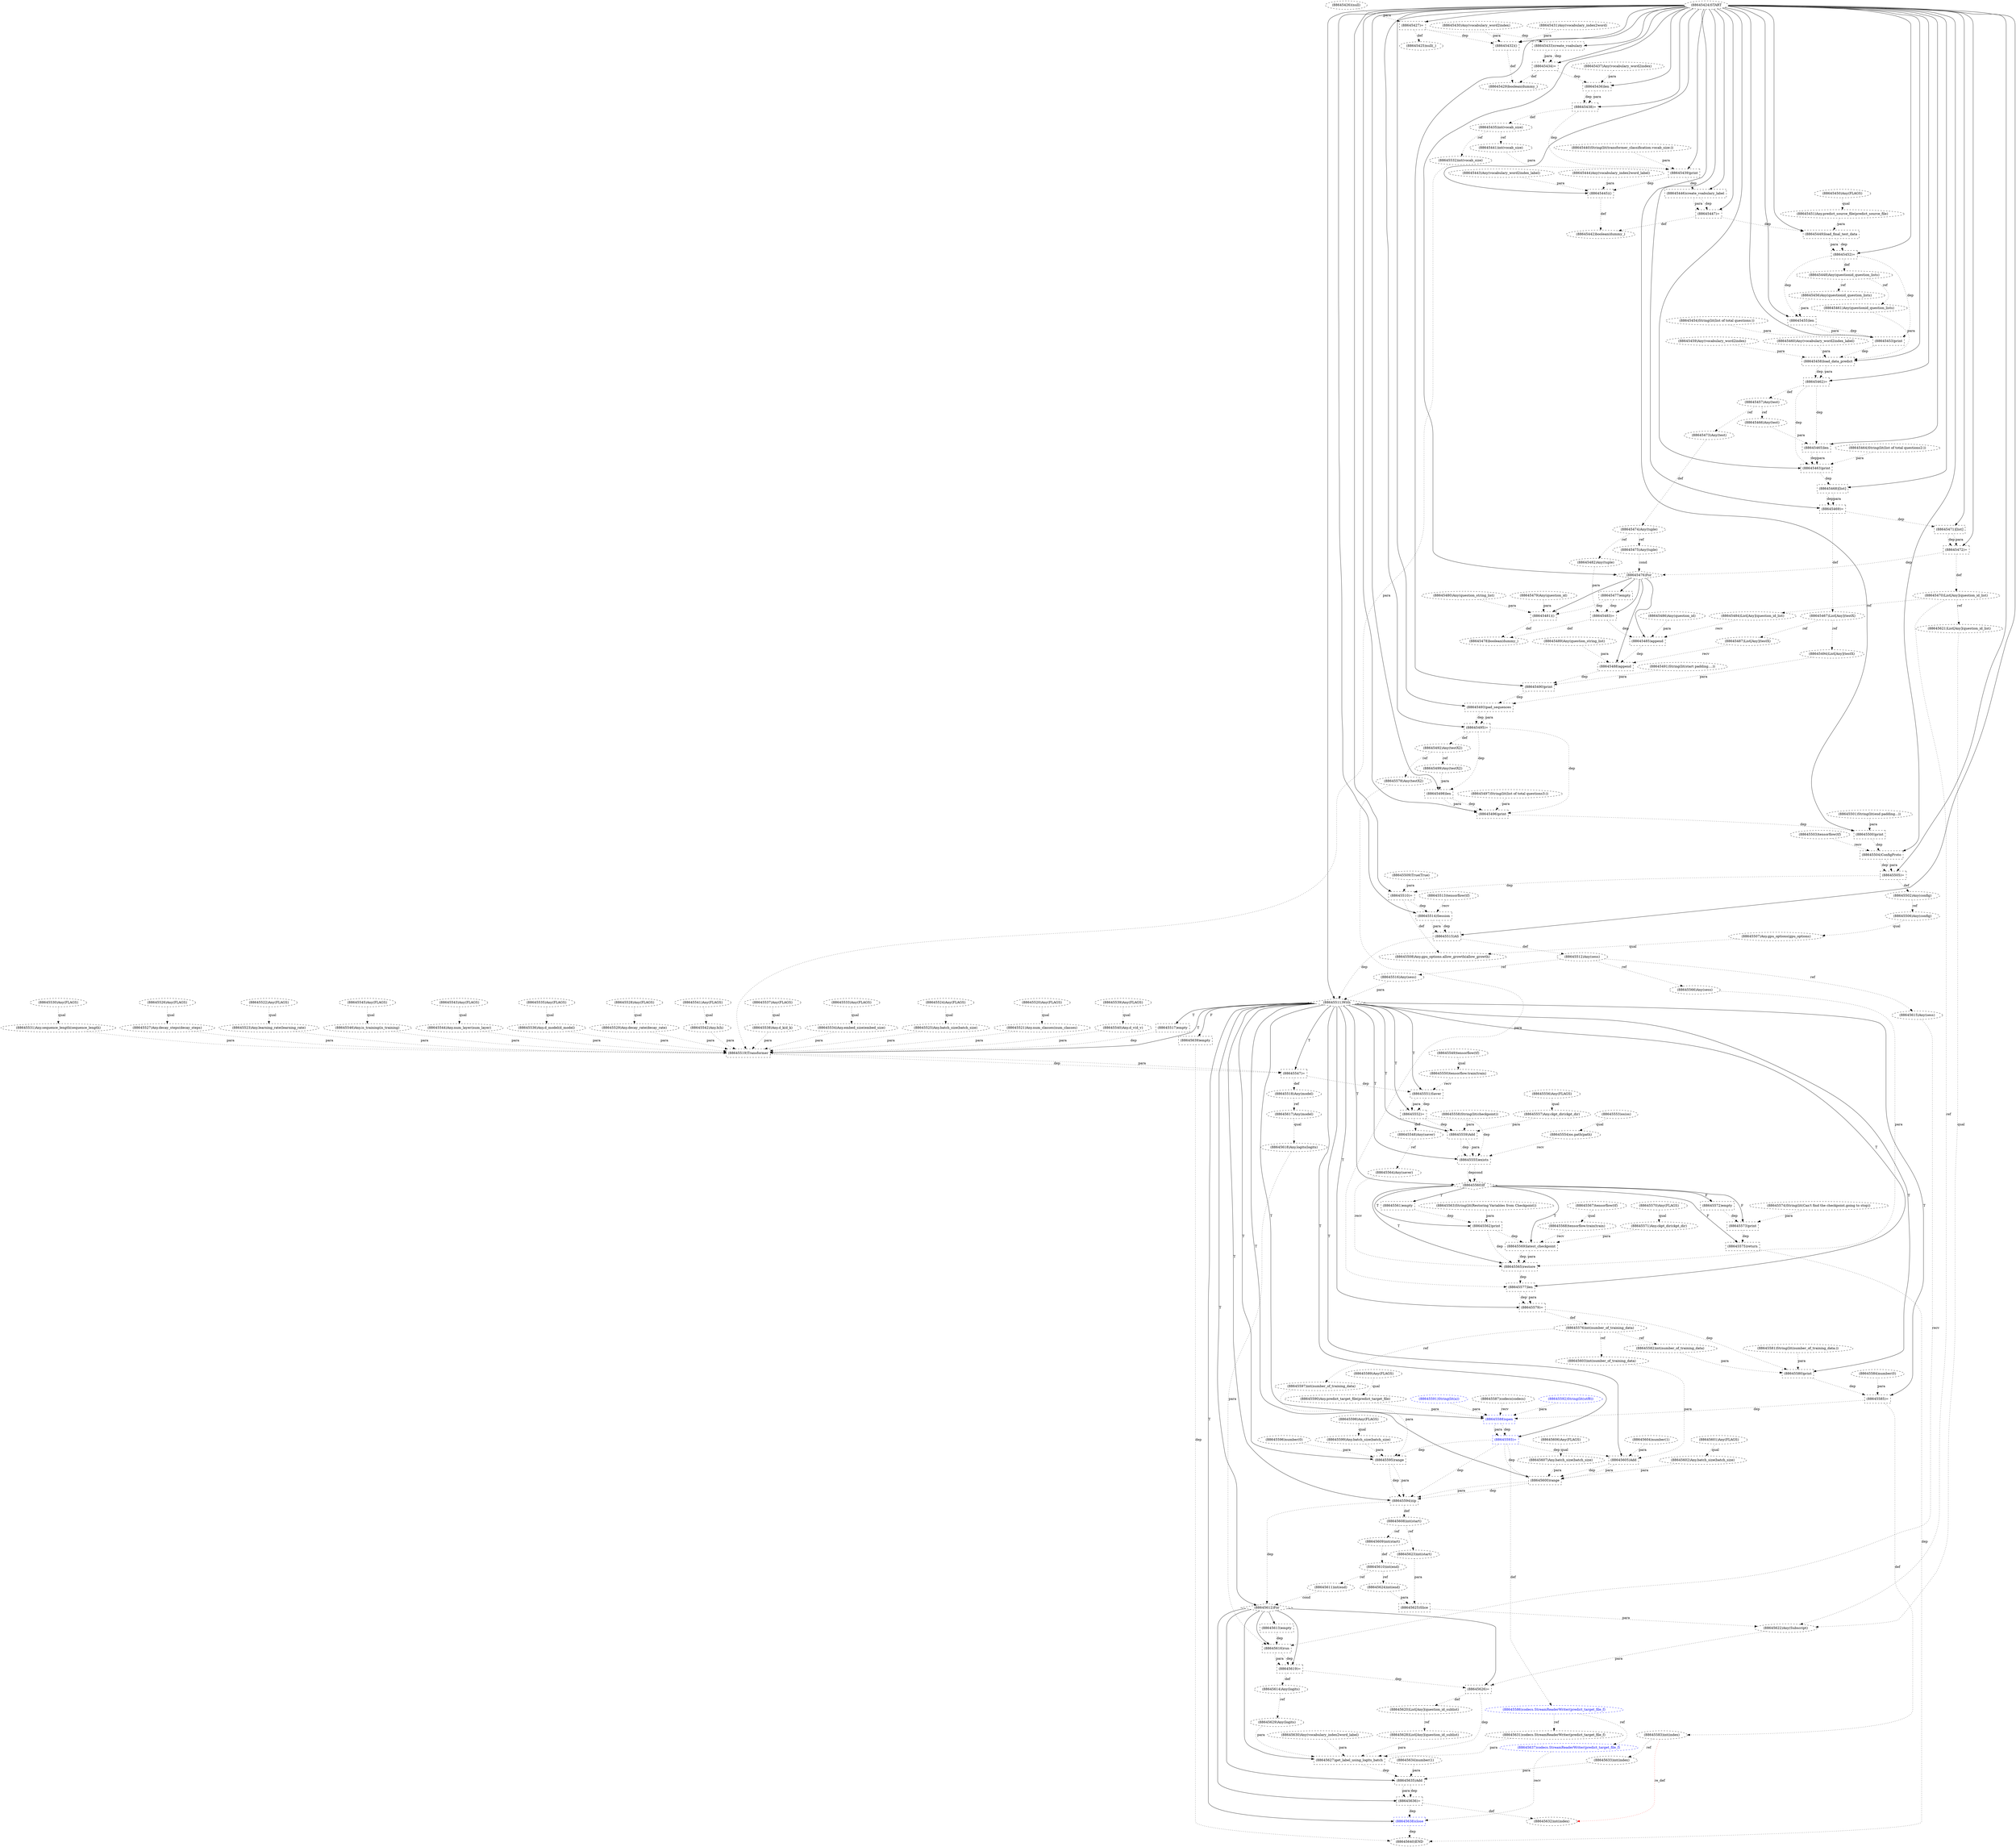 digraph G {
1 [label="(88645616)run" shape=box style=dashed]
2 [label="(88645484)List[Any](question_id_list)" shape=ellipse style=dashed]
3 [label="(88645503)tensorflow(tf)" shape=ellipse style=dashed]
4 [label="(88645538)Any.d_k(d_k)" shape=ellipse style=dashed]
5 [label="(88645630)Any(vocabulary_index2word_label)" shape=ellipse style=dashed]
6 [label="(88645459)Any(vocabulary_word2index)" shape=ellipse style=dashed]
7 [label="(88645520)Any(FLAGS)" shape=ellipse style=dashed]
8 [label="(88645553)os(os)" shape=ellipse style=dashed]
9 [label="(88645633)int(index)" shape=ellipse style=dashed]
10 [label="(88645623)int(start)" shape=ellipse style=dashed]
11 [label="(88645583)int(index)" shape=ellipse style=dashed]
12 [label="(88645627)get_label_using_logits_batch" shape=box style=dashed]
13 [label="(88645614)Any(logits)" shape=ellipse style=dashed]
14 [label="(88645470)List[Any](question_id_list)" shape=ellipse style=dashed]
15 [label="(88645481)()" shape=box style=dashed]
16 [label="(88645469)=" shape=box style=dashed]
17 [label="(88645541)Any(FLAGS)" shape=ellipse style=dashed]
18 [label="(88645534)Any.embed_size(embed_size)" shape=ellipse style=dashed]
19 [label="(88645581)String(lit(number_of_training_data:))" shape=ellipse style=dashed]
20 [label="(88645556)Any(FLAGS)" shape=ellipse style=dashed]
21 [label="(88645500)print" shape=box style=dashed]
22 [label="(88645552)=" shape=box style=dashed]
23 [label="(88645598)Any(FLAGS)" shape=ellipse style=dashed]
24 [label="(88645492)Any(testX2)" shape=ellipse style=dashed]
25 [label="(88645431)Any(vocabulary_index2word)" shape=ellipse style=dashed]
26 [label="(88645489)Any(question_string_list)" shape=ellipse style=dashed]
27 [label="(88645493)pad_sequences" shape=box style=dashed]
28 [label="(88645562)print" shape=box style=dashed]
29 [label="(88645617)Any(model)" shape=ellipse style=dashed]
30 [label="(88645625)Slice" shape=box style=dashed]
31 [label="(88645611)int(end)" shape=ellipse style=dashed]
32 [label="(88645571)Any.ckpt_dir(ckpt_dir)" shape=ellipse style=dashed]
33 [label="(88645609)int(start)" shape=ellipse style=dashed]
34 [label="(88645458)load_data_predict" shape=box style=dashed]
35 [label="(88645575)return" shape=box style=dashed]
36 [label="(88645607)Any.batch_size(batch_size)" shape=ellipse style=dashed]
37 [label="(88645629)Any(logits)" shape=ellipse style=dashed]
38 [label="(88645549)tensorflow(tf)" shape=ellipse style=dashed]
39 [label="(88645622)Any(Subscript)" shape=ellipse style=dashed]
40 [label="(88645449)load_final_test_data" shape=box style=dashed]
41 [label="(88645487)List[Any](testX)" shape=ellipse style=dashed]
42 [label="(88645638)close" shape=box style=dashed color=blue fontcolor=blue]
43 [label="(88645528)Any(FLAGS)" shape=ellipse style=dashed]
44 [label="(88645472)=" shape=box style=dashed]
45 [label="(88645495)=" shape=box style=dashed]
46 [label="(88645550)tensorflow.train(train)" shape=ellipse style=dashed]
47 [label="(88645496)print" shape=box style=dashed]
48 [label="(88645525)Any.batch_size(batch_size)" shape=ellipse style=dashed]
49 [label="(88645564)Any(saver)" shape=ellipse style=dashed]
50 [label="(88645578)Any(testX2)" shape=ellipse style=dashed]
51 [label="(88645613)empty" shape=box style=dashed]
52 [label="(88645471)[list]" shape=box style=dashed]
53 [label="(88645444)Any(vocabulary_index2word_label)" shape=ellipse style=dashed]
54 [label="(88645601)Any(FLAGS)" shape=ellipse style=dashed]
55 [label="(88645516)Any(sess)" shape=ellipse style=dashed]
56 [label="(88645521)Any.num_classes(num_classes)" shape=ellipse style=dashed]
57 [label="(88645595)range" shape=box style=dashed]
58 [label="(88645569)latest_checkpoint" shape=box style=dashed]
59 [label="(88645592)String(lit(utf8))" shape=ellipse style=dashed color=blue fontcolor=blue]
60 [label="(88645532)int(vocab_size)" shape=ellipse style=dashed]
61 [label="(88645574)String(lit(Can't find the checkpoint.going to stop))" shape=ellipse style=dashed]
62 [label="(88645507)Any.gpu_options(gpu_options)" shape=ellipse style=dashed]
63 [label="(88645551)Saver" shape=box style=dashed]
64 [label="(88645519)Transformer" shape=box style=dashed]
65 [label="(88645518)Any(model)" shape=ellipse style=dashed]
66 [label="(88645501)String(lit(end padding...))" shape=ellipse style=dashed]
67 [label="(88645626)=" shape=box style=dashed]
68 [label="(88645573)print" shape=box style=dashed]
69 [label="(88645540)Any.d_v(d_v)" shape=ellipse style=dashed]
70 [label="(88645533)Any(FLAGS)" shape=ellipse style=dashed]
71 [label="(88645451)Any.predict_source_file(predict_source_file)" shape=ellipse style=dashed]
72 [label="(88645612)For" shape=diamond style=dashed]
73 [label="(88645582)int(number_of_training_data)" shape=ellipse style=dashed]
74 [label="(88645512)Any(sess)" shape=ellipse style=dashed]
75 [label="(88645498)len" shape=box style=dashed]
76 [label="(88645448)Any(questionid_question_lists)" shape=ellipse style=dashed]
77 [label="(88645637)codecs.StreamReaderWriter(predict_target_file_f)" shape=ellipse style=dashed color=blue fontcolor=blue]
78 [label="(88645524)Any(FLAGS)" shape=ellipse style=dashed]
79 [label="(88645433)create_voabulary" shape=box style=dashed]
80 [label="(88645513)tensorflow(tf)" shape=ellipse style=dashed]
81 [label="(88645505)=" shape=box style=dashed]
82 [label="(88645531)Any.sequence_length(sequence_length)" shape=ellipse style=dashed]
83 [label="(88645631)codecs.StreamReaderWriter(predict_target_file_f)" shape=ellipse style=dashed]
84 [label="(88645452)=" shape=box style=dashed]
85 [label="(88645597)int(number_of_training_data)" shape=ellipse style=dashed]
86 [label="(88645586)codecs.StreamReaderWriter(predict_target_file_f)" shape=ellipse style=dashed color=blue fontcolor=blue]
87 [label="(88645596)number(0)" shape=ellipse style=dashed]
88 [label="(88645566)Any(sess)" shape=ellipse style=dashed]
89 [label="(88645539)Any(FLAGS)" shape=ellipse style=dashed]
90 [label="(88645593)=" shape=box style=dashed color=blue fontcolor=blue]
91 [label="(88645591)String(lit(a))" shape=ellipse style=dashed color=blue fontcolor=blue]
92 [label="(88645439)print" shape=box style=dashed]
93 [label="(88645483)=" shape=box style=dashed]
94 [label="(88645527)Any.decay_steps(decay_steps)" shape=ellipse style=dashed]
95 [label="(88645554)os.path(path)" shape=ellipse style=dashed]
96 [label="(88645577)len" shape=box style=dashed]
97 [label="(88645557)Any.ckpt_dir(ckpt_dir)" shape=ellipse style=dashed]
98 [label="(88645608)int(start)" shape=ellipse style=dashed]
99 [label="(88645446)create_voabulary_label" shape=box style=dashed]
100 [label="(88645579)=" shape=box style=dashed]
101 [label="(88645447)=" shape=box style=dashed]
102 [label="(88645478)boolean(dummy_)" shape=ellipse style=dashed]
103 [label="(88645480)Any(question_string_list)" shape=ellipse style=dashed]
104 [label="(88645535)Any(FLAGS)" shape=ellipse style=dashed]
105 [label="(88645440)String(lit(transformer_classification.vocab_size:))" shape=ellipse style=dashed]
106 [label="(88645523)Any.learning_rate(learning_rate)" shape=ellipse style=dashed]
107 [label="(88645457)Any(test)" shape=ellipse style=dashed]
108 [label="(88645494)List[Any](testX)" shape=ellipse style=dashed]
109 [label="(88645517)empty" shape=box style=dashed]
110 [label="(88645491)String(lit(start padding....))" shape=ellipse style=dashed]
111 [label="(88645635)Add" shape=box style=dashed]
112 [label="(88645442)boolean(dummy_)" shape=ellipse style=dashed]
113 [label="(88645567)tensorflow(tf)" shape=ellipse style=dashed]
114 [label="(88645547)=" shape=box style=dashed]
115 [label="(88645510)=" shape=box style=dashed]
116 [label="(88645588)open" shape=box style=dashed color=blue fontcolor=blue]
117 [label="(88645639)empty" shape=box style=dashed]
118 [label="(88645624)int(end)" shape=ellipse style=dashed]
119 [label="(88645443)Any(vocabulary_word2index_label)" shape=ellipse style=dashed]
120 [label="(88645522)Any(FLAGS)" shape=ellipse style=dashed]
121 [label="(88645426)(null)" shape=ellipse style=dashed]
122 [label="(88645628)List[Any](question_id_sublist)" shape=ellipse style=dashed]
123 [label="(88645621)List[Any](question_id_list)" shape=ellipse style=dashed]
124 [label="(88645506)Any(config)" shape=ellipse style=dashed]
125 [label="(88645438)=" shape=box style=dashed]
126 [label="(88645473)Any(test)" shape=ellipse style=dashed]
127 [label="(88645477)empty" shape=box style=dashed]
128 [label="(88645580)print" shape=box style=dashed]
129 [label="(88645434)=" shape=box style=dashed]
130 [label="(88645511)With" shape=diamond style=dashed]
131 [label="(88645559)Add" shape=box style=dashed]
132 [label="(88645466)Any(test)" shape=ellipse style=dashed]
133 [label="(88645436)len" shape=box style=dashed]
134 [label="(88645441)int(vocab_size)" shape=ellipse style=dashed]
135 [label="(88645590)Any.predict_target_file(predict_target_file)" shape=ellipse style=dashed]
136 [label="(88645437)Any(vocabulary_word2index)" shape=ellipse style=dashed]
137 [label="(88645530)Any(FLAGS)" shape=ellipse style=dashed]
138 [label="(88645546)Any.is_training(is_training)" shape=ellipse style=dashed]
139 [label="(88645565)restore" shape=box style=dashed]
140 [label="(88645563)String(lit(Restoring Variables from Checkpoint))" shape=ellipse style=dashed]
141 [label="(88645605)Add" shape=box style=dashed]
142 [label="(88645619)=" shape=box style=dashed]
143 [label="(88645460)Any(vocabulary_word2index_label)" shape=ellipse style=dashed]
144 [label="(88645606)Any(FLAGS)" shape=ellipse style=dashed]
145 [label="(88645435)int(vocab_size)" shape=ellipse style=dashed]
146 [label="(88645429)boolean(dummy_)" shape=ellipse style=dashed]
147 [label="(88645632)int(index)" shape=ellipse style=dashed]
148 [label="(88645558)String(lit(checkpoint))" shape=ellipse style=dashed]
149 [label="(88645499)Any(testX2)" shape=ellipse style=dashed]
150 [label="(88645427)=" shape=box style=dashed]
151 [label="(88645640)END" style=dashed]
152 [label="(88645450)Any(FLAGS)" shape=ellipse style=dashed]
153 [label="(88645603)int(number_of_training_data)" shape=ellipse style=dashed]
154 [label="(88645544)Any.num_layer(num_layer)" shape=ellipse style=dashed]
155 [label="(88645587)codecs(codecs)" shape=ellipse style=dashed]
156 [label="(88645594)zip" shape=box style=dashed]
157 [label="(88645548)Any(saver)" shape=ellipse style=dashed]
158 [label="(88645430)Any(vocabulary_word2index)" shape=ellipse style=dashed]
159 [label="(88645476)For" shape=diamond style=dashed]
160 [label="(88645455)len" shape=box style=dashed]
161 [label="(88645488)append" shape=box style=dashed]
162 [label="(88645560)If" shape=diamond style=dashed]
163 [label="(88645515)AS" shape=box style=dashed]
164 [label="(88645615)Any(sess)" shape=ellipse style=dashed]
165 [label="(88645634)number(1)" shape=ellipse style=dashed]
166 [label="(88645610)int(end)" shape=ellipse style=dashed]
167 [label="(88645432)()" shape=box style=dashed]
168 [label="(88645504)ConfigProto" shape=box style=dashed]
169 [label="(88645514)Session" shape=box style=dashed]
170 [label="(88645456)Any(questionid_question_lists)" shape=ellipse style=dashed]
171 [label="(88645585)=" shape=box style=dashed]
172 [label="(88645536)Any.d_model(d_model)" shape=ellipse style=dashed]
173 [label="(88645561)empty" shape=box style=dashed]
174 [label="(88645618)Any.logits(logits)" shape=ellipse style=dashed]
175 [label="(88645589)Any(FLAGS)" shape=ellipse style=dashed]
176 [label="(88645445)()" shape=box style=dashed]
177 [label="(88645486)Any(question_id)" shape=ellipse style=dashed]
178 [label="(88645636)=" shape=box style=dashed]
179 [label="(88645543)Any(FLAGS)" shape=ellipse style=dashed]
180 [label="(88645584)number(0)" shape=ellipse style=dashed]
181 [label="(88645555)exists" shape=box style=dashed]
182 [label="(88645461)Any(questionid_question_lists)" shape=ellipse style=dashed]
183 [label="(88645568)tensorflow.train(train)" shape=ellipse style=dashed]
184 [label="(88645620)List[Any](question_id_sublist)" shape=ellipse style=dashed]
185 [label="(88645464)String(lit(list of total questions2:))" shape=ellipse style=dashed]
186 [label="(88645529)Any.decay_rate(decay_rate)" shape=ellipse style=dashed]
187 [label="(88645475)Any(tuple)" shape=ellipse style=dashed]
188 [label="(88645453)print" shape=box style=dashed]
189 [label="(88645604)number(1)" shape=ellipse style=dashed]
190 [label="(88645542)Any.h(h)" shape=ellipse style=dashed]
191 [label="(88645509)True(True)" shape=ellipse style=dashed]
192 [label="(88645600)range" shape=box style=dashed]
193 [label="(88645468)[list]" shape=box style=dashed]
194 [label="(88645572)empty" shape=box style=dashed]
195 [label="(88645482)Any(tuple)" shape=ellipse style=dashed]
196 [label="(88645425)null(_)" shape=ellipse style=dashed]
197 [label="(88645508)Any.gpu_options.allow_growth(allow_growth)" shape=ellipse style=dashed]
198 [label="(88645497)String(lit(list of total questions3:))" shape=ellipse style=dashed]
199 [label="(88645474)Any(tuple)" shape=ellipse style=dashed]
200 [label="(88645454)String(lit(list of total questions:))" shape=ellipse style=dashed]
201 [label="(88645526)Any(FLAGS)" shape=ellipse style=dashed]
202 [label="(88645462)=" shape=box style=dashed]
203 [label="(88645602)Any.batch_size(batch_size)" shape=ellipse style=dashed]
204 [label="(88645570)Any(FLAGS)" shape=ellipse style=dashed]
205 [label="(88645502)Any(config)" shape=ellipse style=dashed]
206 [label="(88645424)START" style=dashed]
207 [label="(88645465)len" shape=box style=dashed]
208 [label="(88645463)print" shape=box style=dashed]
209 [label="(88645467)List[Any](testX)" shape=ellipse style=dashed]
210 [label="(88645490)print" shape=box style=dashed]
211 [label="(88645537)Any(FLAGS)" shape=ellipse style=dashed]
212 [label="(88645485)append" shape=box style=dashed]
213 [label="(88645545)Any(FLAGS)" shape=ellipse style=dashed]
214 [label="(88645479)Any(question_id)" shape=ellipse style=dashed]
215 [label="(88645576)int(number_of_training_data)" shape=ellipse style=dashed]
216 [label="(88645599)Any.batch_size(batch_size)" shape=ellipse style=dashed]
72 -> 1 [label="" style=solid];
164 -> 1 [label="recv" style=dotted];
174 -> 1 [label="para" style=dotted];
51 -> 1 [label="dep" style=dotted];
14 -> 2 [label="ref" style=dotted];
211 -> 4 [label="qual" style=dotted];
11 -> 9 [label="ref" style=dotted];
98 -> 10 [label="ref" style=dotted];
171 -> 11 [label="def" style=dotted];
72 -> 12 [label="" style=solid];
122 -> 12 [label="para" style=dotted];
37 -> 12 [label="para" style=dotted];
5 -> 12 [label="para" style=dotted];
83 -> 12 [label="para" style=dotted];
67 -> 12 [label="dep" style=dotted];
142 -> 13 [label="def" style=dotted];
44 -> 14 [label="def" style=dotted];
159 -> 15 [label="" style=solid];
214 -> 15 [label="para" style=dotted];
103 -> 15 [label="para" style=dotted];
127 -> 15 [label="dep" style=dotted];
206 -> 16 [label="" style=solid];
193 -> 16 [label="dep" style=dotted];
193 -> 16 [label="para" style=dotted];
70 -> 18 [label="qual" style=dotted];
206 -> 21 [label="" style=solid];
66 -> 21 [label="para" style=dotted];
47 -> 21 [label="dep" style=dotted];
130 -> 22 [label="T"];
63 -> 22 [label="dep" style=dotted];
63 -> 22 [label="para" style=dotted];
45 -> 24 [label="def" style=dotted];
206 -> 27 [label="" style=solid];
108 -> 27 [label="para" style=dotted];
210 -> 27 [label="dep" style=dotted];
162 -> 28 [label="T"];
140 -> 28 [label="para" style=dotted];
173 -> 28 [label="dep" style=dotted];
65 -> 29 [label="ref" style=dotted];
10 -> 30 [label="para" style=dotted];
118 -> 30 [label="para" style=dotted];
166 -> 31 [label="ref" style=dotted];
204 -> 32 [label="qual" style=dotted];
98 -> 33 [label="ref" style=dotted];
206 -> 34 [label="" style=solid];
6 -> 34 [label="para" style=dotted];
143 -> 34 [label="para" style=dotted];
182 -> 34 [label="para" style=dotted];
188 -> 34 [label="dep" style=dotted];
162 -> 35 [label="F"];
68 -> 35 [label="dep" style=dotted];
144 -> 36 [label="qual" style=dotted];
13 -> 37 [label="ref" style=dotted];
123 -> 39 [label="qual" style=dotted];
30 -> 39 [label="para" style=dotted];
14 -> 39 [label="ref" style=dotted];
206 -> 40 [label="" style=solid];
71 -> 40 [label="para" style=dotted];
101 -> 40 [label="dep" style=dotted];
209 -> 41 [label="ref" style=dotted];
130 -> 42 [label="T"];
77 -> 42 [label="recv" style=dotted];
178 -> 42 [label="dep" style=dotted];
206 -> 44 [label="" style=solid];
52 -> 44 [label="dep" style=dotted];
52 -> 44 [label="para" style=dotted];
206 -> 45 [label="" style=solid];
27 -> 45 [label="dep" style=dotted];
27 -> 45 [label="para" style=dotted];
38 -> 46 [label="qual" style=dotted];
206 -> 47 [label="" style=solid];
198 -> 47 [label="para" style=dotted];
75 -> 47 [label="dep" style=dotted];
75 -> 47 [label="para" style=dotted];
45 -> 47 [label="dep" style=dotted];
78 -> 48 [label="qual" style=dotted];
157 -> 49 [label="ref" style=dotted];
24 -> 50 [label="ref" style=dotted];
72 -> 51 [label="" style=solid];
206 -> 52 [label="" style=solid];
16 -> 52 [label="dep" style=dotted];
74 -> 55 [label="ref" style=dotted];
7 -> 56 [label="qual" style=dotted];
130 -> 57 [label="T"];
87 -> 57 [label="para" style=dotted];
85 -> 57 [label="para" style=dotted];
216 -> 57 [label="para" style=dotted];
90 -> 57 [label="dep" style=dotted];
162 -> 58 [label="T"];
183 -> 58 [label="recv" style=dotted];
32 -> 58 [label="para" style=dotted];
28 -> 58 [label="dep" style=dotted];
145 -> 60 [label="ref" style=dotted];
124 -> 62 [label="qual" style=dotted];
130 -> 63 [label="T"];
46 -> 63 [label="recv" style=dotted];
114 -> 63 [label="dep" style=dotted];
130 -> 64 [label="T"];
56 -> 64 [label="para" style=dotted];
106 -> 64 [label="para" style=dotted];
48 -> 64 [label="para" style=dotted];
94 -> 64 [label="para" style=dotted];
186 -> 64 [label="para" style=dotted];
82 -> 64 [label="para" style=dotted];
60 -> 64 [label="para" style=dotted];
18 -> 64 [label="para" style=dotted];
172 -> 64 [label="para" style=dotted];
4 -> 64 [label="para" style=dotted];
69 -> 64 [label="para" style=dotted];
190 -> 64 [label="para" style=dotted];
154 -> 64 [label="para" style=dotted];
138 -> 64 [label="para" style=dotted];
109 -> 64 [label="dep" style=dotted];
114 -> 65 [label="def" style=dotted];
72 -> 67 [label="" style=solid];
39 -> 67 [label="para" style=dotted];
142 -> 67 [label="dep" style=dotted];
162 -> 68 [label="F"];
61 -> 68 [label="para" style=dotted];
194 -> 68 [label="dep" style=dotted];
89 -> 69 [label="qual" style=dotted];
152 -> 71 [label="qual" style=dotted];
130 -> 72 [label="T"];
156 -> 72 [label="dep" style=dotted];
31 -> 72 [label="cond" style=dotted];
215 -> 73 [label="ref" style=dotted];
163 -> 74 [label="def" style=dotted];
206 -> 75 [label="" style=solid];
149 -> 75 [label="para" style=dotted];
45 -> 75 [label="dep" style=dotted];
84 -> 76 [label="def" style=dotted];
86 -> 77 [label="ref" style=dotted];
206 -> 79 [label="" style=solid];
150 -> 79 [label="dep" style=dotted];
206 -> 81 [label="" style=solid];
168 -> 81 [label="dep" style=dotted];
168 -> 81 [label="para" style=dotted];
137 -> 82 [label="qual" style=dotted];
86 -> 83 [label="ref" style=dotted];
206 -> 84 [label="" style=solid];
40 -> 84 [label="dep" style=dotted];
40 -> 84 [label="para" style=dotted];
215 -> 85 [label="ref" style=dotted];
90 -> 86 [label="def" style=dotted];
74 -> 88 [label="ref" style=dotted];
130 -> 90 [label="T"];
116 -> 90 [label="dep" style=dotted];
116 -> 90 [label="para" style=dotted];
206 -> 92 [label="" style=solid];
105 -> 92 [label="para" style=dotted];
134 -> 92 [label="para" style=dotted];
125 -> 92 [label="dep" style=dotted];
159 -> 93 [label="" style=solid];
195 -> 93 [label="para" style=dotted];
127 -> 93 [label="dep" style=dotted];
201 -> 94 [label="qual" style=dotted];
8 -> 95 [label="qual" style=dotted];
130 -> 96 [label="T"];
50 -> 96 [label="para" style=dotted];
139 -> 96 [label="dep" style=dotted];
20 -> 97 [label="qual" style=dotted];
156 -> 98 [label="def" style=dotted];
206 -> 99 [label="" style=solid];
92 -> 99 [label="dep" style=dotted];
130 -> 100 [label="T"];
96 -> 100 [label="dep" style=dotted];
96 -> 100 [label="para" style=dotted];
206 -> 101 [label="" style=solid];
99 -> 101 [label="dep" style=dotted];
99 -> 101 [label="para" style=dotted];
15 -> 102 [label="def" style=dotted];
93 -> 102 [label="def" style=dotted];
120 -> 106 [label="qual" style=dotted];
202 -> 107 [label="def" style=dotted];
209 -> 108 [label="ref" style=dotted];
130 -> 109 [label="T"];
72 -> 111 [label="" style=solid];
9 -> 111 [label="para" style=dotted];
165 -> 111 [label="para" style=dotted];
12 -> 111 [label="dep" style=dotted];
176 -> 112 [label="def" style=dotted];
101 -> 112 [label="def" style=dotted];
130 -> 114 [label="T"];
64 -> 114 [label="dep" style=dotted];
64 -> 114 [label="para" style=dotted];
206 -> 115 [label="" style=solid];
191 -> 115 [label="para" style=dotted];
81 -> 115 [label="dep" style=dotted];
130 -> 116 [label="T"];
155 -> 116 [label="recv" style=dotted];
135 -> 116 [label="para" style=dotted];
91 -> 116 [label="para" style=dotted];
59 -> 116 [label="para" style=dotted];
171 -> 116 [label="dep" style=dotted];
130 -> 117 [label="F"];
166 -> 118 [label="ref" style=dotted];
184 -> 122 [label="ref" style=dotted];
14 -> 123 [label="ref" style=dotted];
205 -> 124 [label="ref" style=dotted];
206 -> 125 [label="" style=solid];
133 -> 125 [label="dep" style=dotted];
133 -> 125 [label="para" style=dotted];
107 -> 126 [label="ref" style=dotted];
159 -> 127 [label="" style=solid];
130 -> 128 [label="T"];
19 -> 128 [label="para" style=dotted];
73 -> 128 [label="para" style=dotted];
100 -> 128 [label="dep" style=dotted];
206 -> 129 [label="" style=solid];
79 -> 129 [label="dep" style=dotted];
79 -> 129 [label="para" style=dotted];
206 -> 130 [label="" style=solid];
163 -> 130 [label="dep" style=dotted];
55 -> 130 [label="para" style=dotted];
130 -> 131 [label="T"];
97 -> 131 [label="para" style=dotted];
148 -> 131 [label="para" style=dotted];
22 -> 131 [label="dep" style=dotted];
107 -> 132 [label="ref" style=dotted];
206 -> 133 [label="" style=solid];
136 -> 133 [label="para" style=dotted];
129 -> 133 [label="dep" style=dotted];
145 -> 134 [label="ref" style=dotted];
175 -> 135 [label="qual" style=dotted];
213 -> 138 [label="qual" style=dotted];
162 -> 139 [label="T"];
49 -> 139 [label="recv" style=dotted];
88 -> 139 [label="para" style=dotted];
58 -> 139 [label="dep" style=dotted];
58 -> 139 [label="para" style=dotted];
28 -> 139 [label="dep" style=dotted];
130 -> 141 [label="T"];
153 -> 141 [label="para" style=dotted];
189 -> 141 [label="para" style=dotted];
90 -> 141 [label="dep" style=dotted];
72 -> 142 [label="" style=solid];
1 -> 142 [label="dep" style=dotted];
1 -> 142 [label="para" style=dotted];
125 -> 145 [label="def" style=dotted];
167 -> 146 [label="def" style=dotted];
129 -> 146 [label="def" style=dotted];
178 -> 147 [label="def" style=dotted];
11 -> 147 [label="re_def" style=dotted color=red];
24 -> 149 [label="ref" style=dotted];
206 -> 150 [label="" style=solid];
121 -> 150 [label="para" style=dotted];
42 -> 151 [label="dep" style=dotted];
117 -> 151 [label="dep" style=dotted];
35 -> 151 [label="dep" style=dotted];
215 -> 153 [label="ref" style=dotted];
179 -> 154 [label="qual" style=dotted];
130 -> 156 [label="T"];
57 -> 156 [label="dep" style=dotted];
57 -> 156 [label="para" style=dotted];
192 -> 156 [label="dep" style=dotted];
192 -> 156 [label="para" style=dotted];
90 -> 156 [label="dep" style=dotted];
22 -> 157 [label="def" style=dotted];
206 -> 159 [label="" style=solid];
187 -> 159 [label="cond" style=dotted];
44 -> 159 [label="dep" style=dotted];
206 -> 160 [label="" style=solid];
170 -> 160 [label="para" style=dotted];
84 -> 160 [label="dep" style=dotted];
159 -> 161 [label="" style=solid];
41 -> 161 [label="recv" style=dotted];
26 -> 161 [label="para" style=dotted];
212 -> 161 [label="dep" style=dotted];
130 -> 162 [label="T"];
181 -> 162 [label="dep" style=dotted];
181 -> 162 [label="cond" style=dotted];
206 -> 163 [label="" style=solid];
169 -> 163 [label="dep" style=dotted];
169 -> 163 [label="para" style=dotted];
74 -> 164 [label="ref" style=dotted];
33 -> 166 [label="def" style=dotted];
206 -> 167 [label="" style=solid];
158 -> 167 [label="para" style=dotted];
25 -> 167 [label="para" style=dotted];
150 -> 167 [label="dep" style=dotted];
206 -> 168 [label="" style=solid];
3 -> 168 [label="recv" style=dotted];
21 -> 168 [label="dep" style=dotted];
206 -> 169 [label="" style=solid];
80 -> 169 [label="recv" style=dotted];
115 -> 169 [label="dep" style=dotted];
76 -> 170 [label="ref" style=dotted];
130 -> 171 [label="T"];
180 -> 171 [label="para" style=dotted];
128 -> 171 [label="dep" style=dotted];
104 -> 172 [label="qual" style=dotted];
162 -> 173 [label="T"];
29 -> 174 [label="qual" style=dotted];
206 -> 176 [label="" style=solid];
119 -> 176 [label="para" style=dotted];
53 -> 176 [label="para" style=dotted];
92 -> 176 [label="dep" style=dotted];
72 -> 178 [label="" style=solid];
111 -> 178 [label="dep" style=dotted];
111 -> 178 [label="para" style=dotted];
130 -> 181 [label="T"];
95 -> 181 [label="recv" style=dotted];
131 -> 181 [label="dep" style=dotted];
131 -> 181 [label="para" style=dotted];
22 -> 181 [label="dep" style=dotted];
76 -> 182 [label="ref" style=dotted];
113 -> 183 [label="qual" style=dotted];
67 -> 184 [label="def" style=dotted];
43 -> 186 [label="qual" style=dotted];
199 -> 187 [label="ref" style=dotted];
206 -> 188 [label="" style=solid];
200 -> 188 [label="para" style=dotted];
160 -> 188 [label="dep" style=dotted];
160 -> 188 [label="para" style=dotted];
84 -> 188 [label="dep" style=dotted];
17 -> 190 [label="qual" style=dotted];
130 -> 192 [label="T"];
203 -> 192 [label="para" style=dotted];
141 -> 192 [label="dep" style=dotted];
141 -> 192 [label="para" style=dotted];
36 -> 192 [label="para" style=dotted];
90 -> 192 [label="dep" style=dotted];
206 -> 193 [label="" style=solid];
208 -> 193 [label="dep" style=dotted];
162 -> 194 [label="F"];
199 -> 195 [label="ref" style=dotted];
150 -> 196 [label="def" style=dotted];
62 -> 197 [label="qual" style=dotted];
115 -> 197 [label="def" style=dotted];
126 -> 199 [label="def" style=dotted];
206 -> 202 [label="" style=solid];
34 -> 202 [label="dep" style=dotted];
34 -> 202 [label="para" style=dotted];
54 -> 203 [label="qual" style=dotted];
81 -> 205 [label="def" style=dotted];
206 -> 207 [label="" style=solid];
132 -> 207 [label="para" style=dotted];
202 -> 207 [label="dep" style=dotted];
206 -> 208 [label="" style=solid];
185 -> 208 [label="para" style=dotted];
207 -> 208 [label="dep" style=dotted];
207 -> 208 [label="para" style=dotted];
202 -> 208 [label="dep" style=dotted];
16 -> 209 [label="def" style=dotted];
206 -> 210 [label="" style=solid];
110 -> 210 [label="para" style=dotted];
161 -> 210 [label="dep" style=dotted];
159 -> 212 [label="" style=solid];
2 -> 212 [label="recv" style=dotted];
177 -> 212 [label="para" style=dotted];
93 -> 212 [label="dep" style=dotted];
100 -> 215 [label="def" style=dotted];
23 -> 216 [label="qual" style=dotted];
}